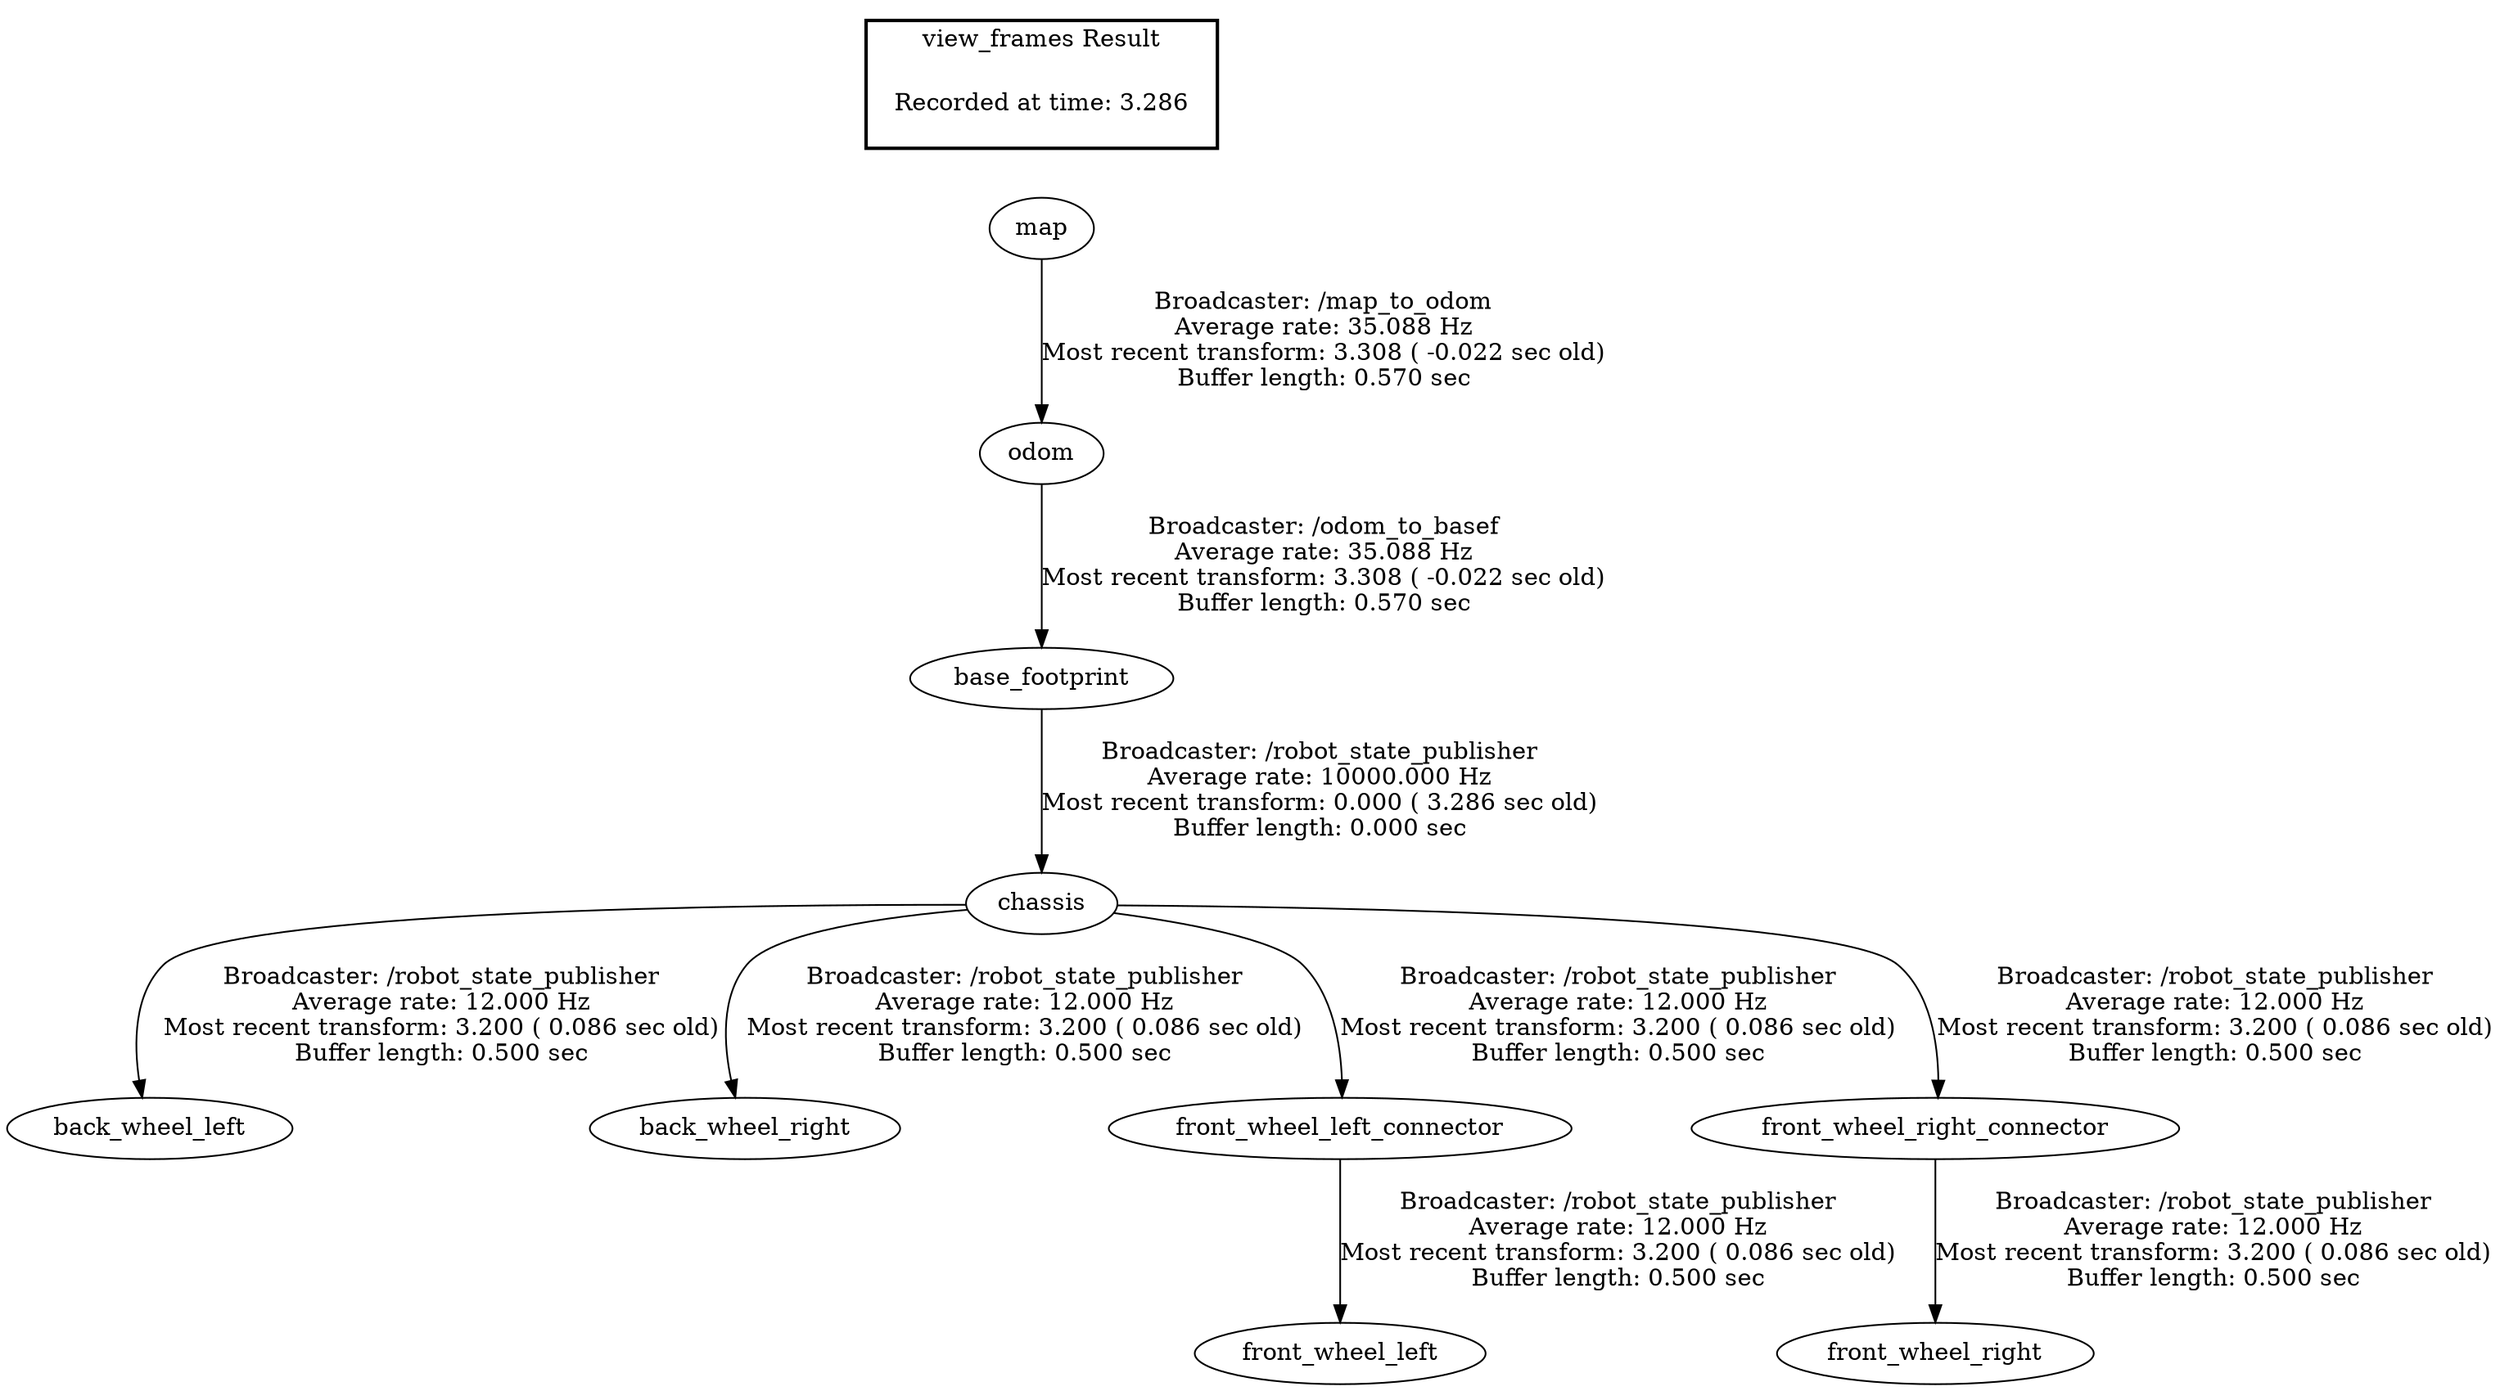 digraph G {
"base_footprint" -> "chassis"[label="Broadcaster: /robot_state_publisher\nAverage rate: 10000.000 Hz\nMost recent transform: 0.000 ( 3.286 sec old)\nBuffer length: 0.000 sec\n"];
"odom" -> "base_footprint"[label="Broadcaster: /odom_to_basef\nAverage rate: 35.088 Hz\nMost recent transform: 3.308 ( -0.022 sec old)\nBuffer length: 0.570 sec\n"];
"chassis" -> "back_wheel_left"[label="Broadcaster: /robot_state_publisher\nAverage rate: 12.000 Hz\nMost recent transform: 3.200 ( 0.086 sec old)\nBuffer length: 0.500 sec\n"];
"chassis" -> "back_wheel_right"[label="Broadcaster: /robot_state_publisher\nAverage rate: 12.000 Hz\nMost recent transform: 3.200 ( 0.086 sec old)\nBuffer length: 0.500 sec\n"];
"chassis" -> "front_wheel_left_connector"[label="Broadcaster: /robot_state_publisher\nAverage rate: 12.000 Hz\nMost recent transform: 3.200 ( 0.086 sec old)\nBuffer length: 0.500 sec\n"];
"front_wheel_left_connector" -> "front_wheel_left"[label="Broadcaster: /robot_state_publisher\nAverage rate: 12.000 Hz\nMost recent transform: 3.200 ( 0.086 sec old)\nBuffer length: 0.500 sec\n"];
"chassis" -> "front_wheel_right_connector"[label="Broadcaster: /robot_state_publisher\nAverage rate: 12.000 Hz\nMost recent transform: 3.200 ( 0.086 sec old)\nBuffer length: 0.500 sec\n"];
"front_wheel_right_connector" -> "front_wheel_right"[label="Broadcaster: /robot_state_publisher\nAverage rate: 12.000 Hz\nMost recent transform: 3.200 ( 0.086 sec old)\nBuffer length: 0.500 sec\n"];
"map" -> "odom"[label="Broadcaster: /map_to_odom\nAverage rate: 35.088 Hz\nMost recent transform: 3.308 ( -0.022 sec old)\nBuffer length: 0.570 sec\n"];
edge [style=invis];
 subgraph cluster_legend { style=bold; color=black; label ="view_frames Result";
"Recorded at time: 3.286"[ shape=plaintext ] ;
 }->"map";
}